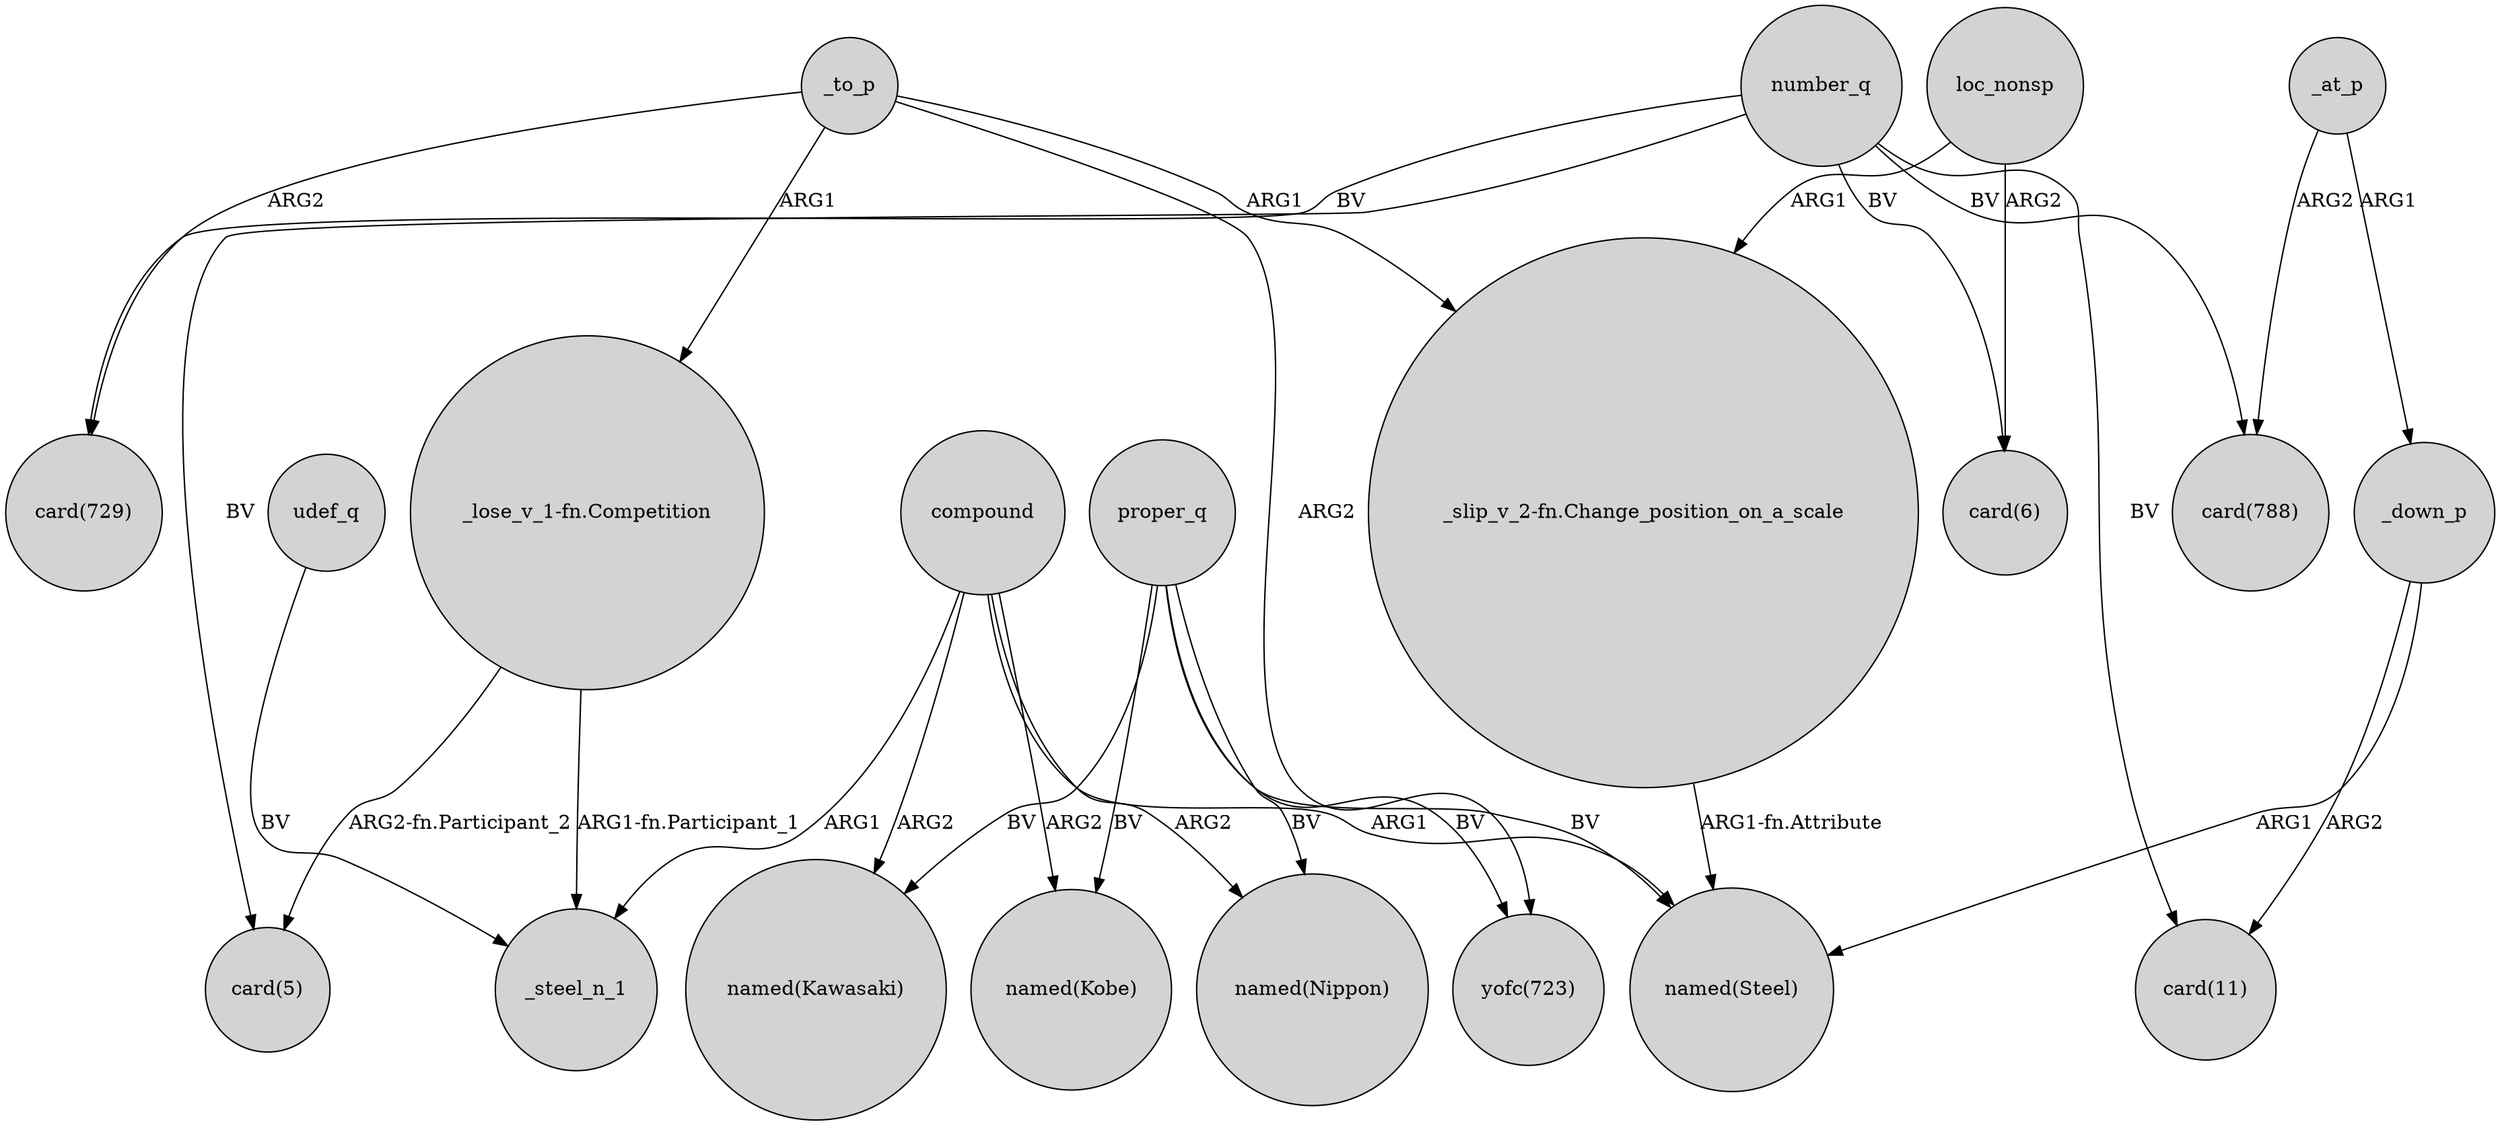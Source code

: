 digraph {
	node [shape=circle style=filled]
	compound -> "named(Steel)" [label=ARG1]
	number_q -> "card(729)" [label=BV]
	_down_p -> "card(11)" [label=ARG2]
	loc_nonsp -> "card(6)" [label=ARG2]
	compound -> "named(Kawasaki)" [label=ARG2]
	_at_p -> _down_p [label=ARG1]
	_at_p -> "card(788)" [label=ARG2]
	compound -> "named(Kobe)" [label=ARG2]
	_to_p -> "_lose_v_1-fn.Competition" [label=ARG1]
	number_q -> "card(788)" [label=BV]
	compound -> "named(Nippon)" [label=ARG2]
	proper_q -> "yofc(723)" [label=BV]
	number_q -> "card(5)" [label=BV]
	compound -> _steel_n_1 [label=ARG1]
	number_q -> "card(6)" [label=BV]
	proper_q -> "named(Steel)" [label=BV]
	"_lose_v_1-fn.Competition" -> _steel_n_1 [label="ARG1-fn.Participant_1"]
	loc_nonsp -> "_slip_v_2-fn.Change_position_on_a_scale" [label=ARG1]
	udef_q -> _steel_n_1 [label=BV]
	"_lose_v_1-fn.Competition" -> "card(5)" [label="ARG2-fn.Participant_2"]
	_to_p -> "_slip_v_2-fn.Change_position_on_a_scale" [label=ARG1]
	_down_p -> "named(Steel)" [label=ARG1]
	"_slip_v_2-fn.Change_position_on_a_scale" -> "named(Steel)" [label="ARG1-fn.Attribute"]
	_to_p -> "yofc(723)" [label=ARG2]
	proper_q -> "named(Kawasaki)" [label=BV]
	_to_p -> "card(729)" [label=ARG2]
	proper_q -> "named(Kobe)" [label=BV]
	proper_q -> "named(Nippon)" [label=BV]
	number_q -> "card(11)" [label=BV]
}
